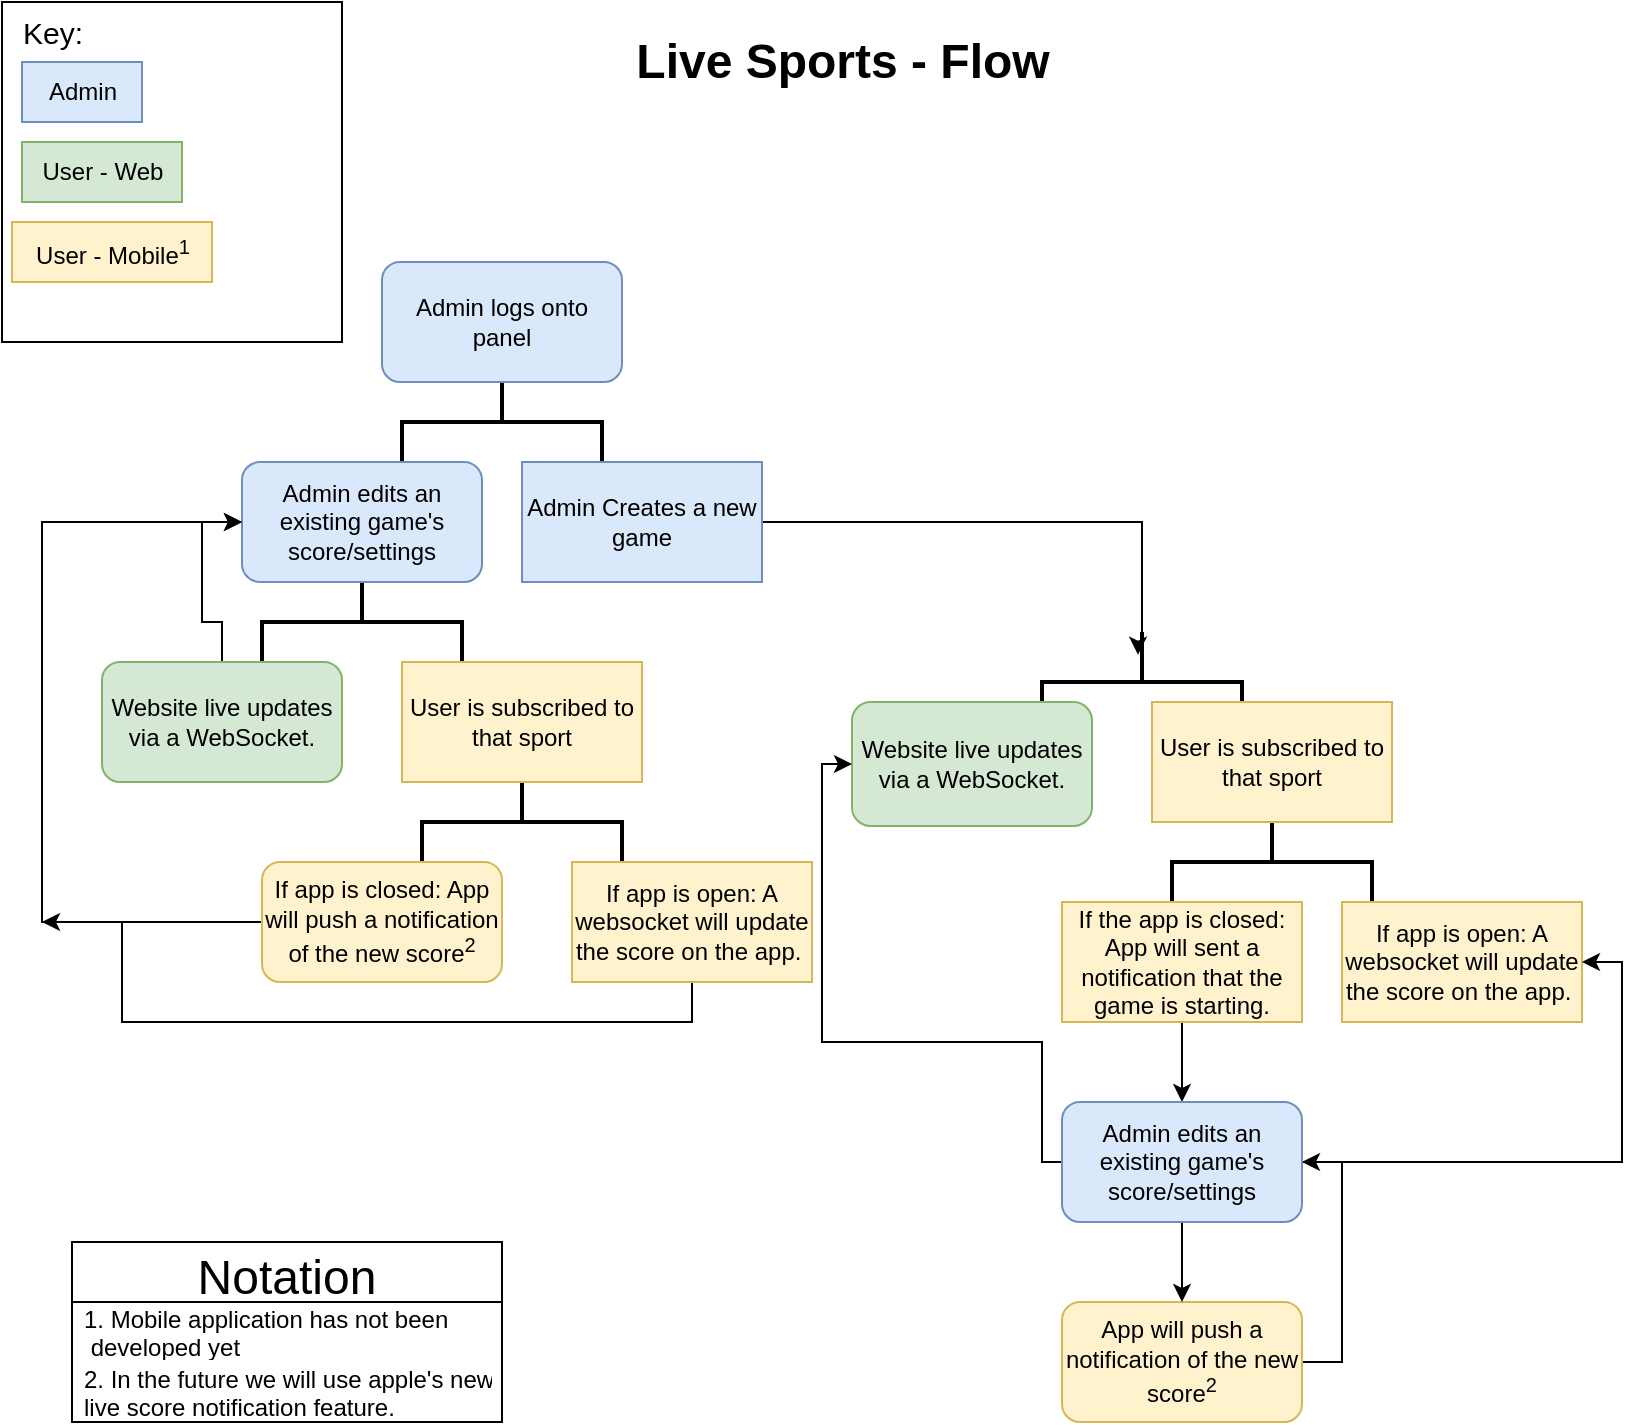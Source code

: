 <mxfile version="20.3.3" type="github">
  <diagram id="ZoijWgZR32y4va5hffM9" name="Page-1">
    <mxGraphModel dx="1006" dy="677" grid="1" gridSize="10" guides="1" tooltips="1" connect="1" arrows="1" fold="1" page="1" pageScale="1" pageWidth="850" pageHeight="1100" math="0" shadow="0">
      <root>
        <mxCell id="0" />
        <mxCell id="1" parent="0" />
        <mxCell id="94rV8oXowhxHJuVNh93p-21" value="" style="strokeWidth=2;html=1;shape=mxgraph.flowchart.annotation_2;align=left;labelPosition=right;pointerEvents=1;rotation=90;" vertex="1" parent="1">
          <mxGeometry x="545" y="290" width="50" height="100" as="geometry" />
        </mxCell>
        <mxCell id="94rV8oXowhxHJuVNh93p-13" value="" style="strokeWidth=2;html=1;shape=mxgraph.flowchart.annotation_2;align=left;labelPosition=right;pointerEvents=1;rotation=90;" vertex="1" parent="1">
          <mxGeometry x="235" y="360" width="50" height="100" as="geometry" />
        </mxCell>
        <mxCell id="94rV8oXowhxHJuVNh93p-3" value="" style="strokeWidth=2;html=1;shape=mxgraph.flowchart.annotation_2;align=left;labelPosition=right;pointerEvents=1;rotation=90;" vertex="1" parent="1">
          <mxGeometry x="155" y="260" width="50" height="100" as="geometry" />
        </mxCell>
        <mxCell id="UEzdxqP7-3Au7_6uFxmp-8" value="" style="strokeWidth=2;html=1;shape=mxgraph.flowchart.annotation_2;align=left;labelPosition=right;pointerEvents=1;rotation=90;" parent="1" vertex="1">
          <mxGeometry x="225" y="160" width="50" height="100" as="geometry" />
        </mxCell>
        <mxCell id="UEzdxqP7-3Au7_6uFxmp-2" value="Live Sports - Flow" style="text;strokeColor=none;fillColor=none;html=1;fontSize=24;fontStyle=1;verticalAlign=middle;align=center;" parent="1" vertex="1">
          <mxGeometry x="370" y="10" width="100" height="40" as="geometry" />
        </mxCell>
        <mxCell id="UEzdxqP7-3Au7_6uFxmp-7" value="Admin logs onto panel" style="rounded=1;whiteSpace=wrap;html=1;fillColor=#dae8fc;strokeColor=#6c8ebf;" parent="1" vertex="1">
          <mxGeometry x="190" y="130" width="120" height="60" as="geometry" />
        </mxCell>
        <mxCell id="UEzdxqP7-3Au7_6uFxmp-9" value="Admin edits an existing game&#39;s score/settings" style="rounded=1;whiteSpace=wrap;html=1;fillColor=#dae8fc;strokeColor=#6c8ebf;" parent="1" vertex="1">
          <mxGeometry x="120" y="230" width="120" height="60" as="geometry" />
        </mxCell>
        <mxCell id="94rV8oXowhxHJuVNh93p-8" style="edgeStyle=orthogonalEdgeStyle;rounded=0;orthogonalLoop=1;jettySize=auto;html=1;entryX=0.227;entryY=0.52;entryDx=0;entryDy=0;entryPerimeter=0;" edge="1" parent="1" source="UEzdxqP7-3Au7_6uFxmp-10" target="94rV8oXowhxHJuVNh93p-21">
          <mxGeometry relative="1" as="geometry">
            <mxPoint x="560" y="320" as="targetPoint" />
            <Array as="points">
              <mxPoint x="570" y="260" />
              <mxPoint x="570" y="320" />
              <mxPoint x="568" y="320" />
            </Array>
          </mxGeometry>
        </mxCell>
        <mxCell id="UEzdxqP7-3Au7_6uFxmp-10" value="Admin Creates a new game" style="whiteSpace=wrap;html=1;fillColor=#dae8fc;strokeColor=#6c8ebf;" parent="1" vertex="1">
          <mxGeometry x="260" y="230" width="120" height="60" as="geometry" />
        </mxCell>
        <mxCell id="UEzdxqP7-3Au7_6uFxmp-17" value="" style="whiteSpace=wrap;html=1;aspect=fixed;fontSize=15;" parent="1" vertex="1">
          <mxGeometry width="170" height="170" as="geometry" />
        </mxCell>
        <mxCell id="UEzdxqP7-3Au7_6uFxmp-5" value="Admin" style="text;html=1;align=center;verticalAlign=middle;resizable=0;points=[];autosize=1;strokeColor=#6c8ebf;fillColor=#dae8fc;" parent="1" vertex="1">
          <mxGeometry x="10" y="30" width="60" height="30" as="geometry" />
        </mxCell>
        <mxCell id="UEzdxqP7-3Au7_6uFxmp-18" value="Key:" style="text;html=1;align=center;verticalAlign=middle;resizable=0;points=[];autosize=1;strokeColor=none;fillColor=none;fontSize=15;" parent="1" vertex="1">
          <mxGeometry width="50" height="30" as="geometry" />
        </mxCell>
        <mxCell id="94rV8oXowhxHJuVNh93p-40" style="edgeStyle=orthogonalEdgeStyle;rounded=0;orthogonalLoop=1;jettySize=auto;html=1;entryX=0;entryY=0.5;entryDx=0;entryDy=0;" edge="1" parent="1" source="94rV8oXowhxHJuVNh93p-1" target="UEzdxqP7-3Au7_6uFxmp-9">
          <mxGeometry relative="1" as="geometry" />
        </mxCell>
        <mxCell id="94rV8oXowhxHJuVNh93p-1" value="Website live updates via a WebSocket." style="whiteSpace=wrap;html=1;fillColor=#d5e8d4;strokeColor=#82b366;rounded=1;" vertex="1" parent="1">
          <mxGeometry x="50" y="330" width="120" height="60" as="geometry" />
        </mxCell>
        <mxCell id="94rV8oXowhxHJuVNh93p-5" value="User - Web" style="text;html=1;align=center;verticalAlign=middle;resizable=0;points=[];autosize=1;strokeColor=#82b366;fillColor=#d5e8d4;" vertex="1" parent="1">
          <mxGeometry x="10" y="70" width="80" height="30" as="geometry" />
        </mxCell>
        <mxCell id="94rV8oXowhxHJuVNh93p-11" value="User - Mobile&lt;sup&gt;1&lt;/sup&gt;" style="text;html=1;align=center;verticalAlign=middle;resizable=0;points=[];autosize=1;strokeColor=#d6b656;fillColor=#fff2cc;" vertex="1" parent="1">
          <mxGeometry x="5" y="110" width="100" height="30" as="geometry" />
        </mxCell>
        <mxCell id="94rV8oXowhxHJuVNh93p-12" value="User is subscribed to that sport" style="rounded=0;whiteSpace=wrap;html=1;fillColor=#fff2cc;strokeColor=#d6b656;" vertex="1" parent="1">
          <mxGeometry x="200" y="330" width="120" height="60" as="geometry" />
        </mxCell>
        <mxCell id="94rV8oXowhxHJuVNh93p-38" style="edgeStyle=orthogonalEdgeStyle;rounded=0;orthogonalLoop=1;jettySize=auto;html=1;entryX=0;entryY=0.5;entryDx=0;entryDy=0;" edge="1" parent="1" source="94rV8oXowhxHJuVNh93p-14" target="UEzdxqP7-3Au7_6uFxmp-9">
          <mxGeometry relative="1" as="geometry">
            <Array as="points">
              <mxPoint x="20" y="460" />
              <mxPoint x="20" y="260" />
            </Array>
          </mxGeometry>
        </mxCell>
        <mxCell id="94rV8oXowhxHJuVNh93p-14" value="If app is closed: App will push a notification of the new score&lt;sup&gt;2&lt;/sup&gt;" style="rounded=1;whiteSpace=wrap;html=1;fillColor=#fff2cc;strokeColor=#d6b656;" vertex="1" parent="1">
          <mxGeometry x="130" y="430" width="120" height="60" as="geometry" />
        </mxCell>
        <mxCell id="94rV8oXowhxHJuVNh93p-41" style="edgeStyle=orthogonalEdgeStyle;rounded=0;orthogonalLoop=1;jettySize=auto;html=1;" edge="1" parent="1" source="94rV8oXowhxHJuVNh93p-15">
          <mxGeometry relative="1" as="geometry">
            <mxPoint x="20" y="460" as="targetPoint" />
            <Array as="points">
              <mxPoint x="345" y="510" />
              <mxPoint x="60" y="510" />
            </Array>
          </mxGeometry>
        </mxCell>
        <mxCell id="94rV8oXowhxHJuVNh93p-15" value="If app is open: A websocket will update the score on the app.&amp;nbsp;" style="rounded=0;whiteSpace=wrap;html=1;fillColor=#fff2cc;strokeColor=#d6b656;" vertex="1" parent="1">
          <mxGeometry x="285" y="430" width="120" height="60" as="geometry" />
        </mxCell>
        <mxCell id="94rV8oXowhxHJuVNh93p-16" value="" style="strokeWidth=2;html=1;shape=mxgraph.flowchart.annotation_2;align=left;labelPosition=right;pointerEvents=1;rotation=90;" vertex="1" parent="1">
          <mxGeometry x="610" y="380" width="50" height="100" as="geometry" />
        </mxCell>
        <mxCell id="94rV8oXowhxHJuVNh93p-17" value="Website live updates via a WebSocket." style="whiteSpace=wrap;html=1;fillColor=#d5e8d4;strokeColor=#82b366;rounded=1;" vertex="1" parent="1">
          <mxGeometry x="425" y="350" width="120" height="62" as="geometry" />
        </mxCell>
        <mxCell id="94rV8oXowhxHJuVNh93p-18" value="User is subscribed to that sport" style="rounded=0;whiteSpace=wrap;html=1;fillColor=#fff2cc;strokeColor=#d6b656;" vertex="1" parent="1">
          <mxGeometry x="575" y="350" width="120" height="60" as="geometry" />
        </mxCell>
        <mxCell id="94rV8oXowhxHJuVNh93p-33" style="edgeStyle=orthogonalEdgeStyle;rounded=0;orthogonalLoop=1;jettySize=auto;html=1;entryX=1;entryY=0.5;entryDx=0;entryDy=0;" edge="1" parent="1" source="94rV8oXowhxHJuVNh93p-19" target="94rV8oXowhxHJuVNh93p-30">
          <mxGeometry relative="1" as="geometry">
            <Array as="points">
              <mxPoint x="670" y="680" />
              <mxPoint x="670" y="580" />
            </Array>
          </mxGeometry>
        </mxCell>
        <mxCell id="94rV8oXowhxHJuVNh93p-19" value="App will push a notification of the new score&lt;sup&gt;2&lt;/sup&gt;" style="rounded=1;whiteSpace=wrap;html=1;fillColor=#fff2cc;strokeColor=#d6b656;" vertex="1" parent="1">
          <mxGeometry x="530" y="650" width="120" height="60" as="geometry" />
        </mxCell>
        <mxCell id="94rV8oXowhxHJuVNh93p-20" value="If app is open: A websocket will update the score on the app.&amp;nbsp;" style="rounded=0;whiteSpace=wrap;html=1;fillColor=#fff2cc;strokeColor=#d6b656;" vertex="1" parent="1">
          <mxGeometry x="670" y="450" width="120" height="60" as="geometry" />
        </mxCell>
        <mxCell id="94rV8oXowhxHJuVNh93p-31" style="edgeStyle=orthogonalEdgeStyle;rounded=0;orthogonalLoop=1;jettySize=auto;html=1;" edge="1" parent="1" source="94rV8oXowhxHJuVNh93p-29" target="94rV8oXowhxHJuVNh93p-30">
          <mxGeometry relative="1" as="geometry" />
        </mxCell>
        <mxCell id="94rV8oXowhxHJuVNh93p-29" value="If the app is closed:&lt;br&gt;App will sent a notification that the game is starting." style="rounded=0;whiteSpace=wrap;html=1;fillColor=#fff2cc;strokeColor=#d6b656;" vertex="1" parent="1">
          <mxGeometry x="530" y="450" width="120" height="60" as="geometry" />
        </mxCell>
        <mxCell id="94rV8oXowhxHJuVNh93p-32" style="edgeStyle=orthogonalEdgeStyle;rounded=0;orthogonalLoop=1;jettySize=auto;html=1;" edge="1" parent="1" source="94rV8oXowhxHJuVNh93p-30" target="94rV8oXowhxHJuVNh93p-19">
          <mxGeometry relative="1" as="geometry" />
        </mxCell>
        <mxCell id="94rV8oXowhxHJuVNh93p-34" style="edgeStyle=orthogonalEdgeStyle;rounded=0;orthogonalLoop=1;jettySize=auto;html=1;entryX=0;entryY=0.5;entryDx=0;entryDy=0;" edge="1" parent="1" source="94rV8oXowhxHJuVNh93p-30" target="94rV8oXowhxHJuVNh93p-17">
          <mxGeometry relative="1" as="geometry">
            <Array as="points">
              <mxPoint x="520" y="580" />
              <mxPoint x="520" y="520" />
              <mxPoint x="410" y="520" />
              <mxPoint x="410" y="381" />
            </Array>
          </mxGeometry>
        </mxCell>
        <mxCell id="94rV8oXowhxHJuVNh93p-35" style="edgeStyle=orthogonalEdgeStyle;rounded=0;orthogonalLoop=1;jettySize=auto;html=1;entryX=1;entryY=0.5;entryDx=0;entryDy=0;" edge="1" parent="1" source="94rV8oXowhxHJuVNh93p-30" target="94rV8oXowhxHJuVNh93p-20">
          <mxGeometry relative="1" as="geometry" />
        </mxCell>
        <mxCell id="94rV8oXowhxHJuVNh93p-30" value="Admin edits an existing game&#39;s score/settings" style="rounded=1;whiteSpace=wrap;html=1;fillColor=#dae8fc;strokeColor=#6c8ebf;" vertex="1" parent="1">
          <mxGeometry x="530" y="550" width="120" height="60" as="geometry" />
        </mxCell>
        <mxCell id="94rV8oXowhxHJuVNh93p-50" value="Notation" style="swimlane;fontStyle=0;childLayout=stackLayout;horizontal=1;startSize=30;horizontalStack=0;resizeParent=1;resizeParentMax=0;resizeLast=0;collapsible=1;marginBottom=0;fontSize=24;" vertex="1" parent="1">
          <mxGeometry x="35" y="620" width="215" height="90" as="geometry" />
        </mxCell>
        <mxCell id="94rV8oXowhxHJuVNh93p-51" value="1. Mobile application has not been&#xa; developed yet" style="text;strokeColor=none;fillColor=none;align=left;verticalAlign=middle;spacingLeft=4;spacingRight=4;overflow=hidden;points=[[0,0.5],[1,0.5]];portConstraint=eastwest;rotatable=0;fontSize=12;" vertex="1" parent="94rV8oXowhxHJuVNh93p-50">
          <mxGeometry y="30" width="215" height="30" as="geometry" />
        </mxCell>
        <mxCell id="94rV8oXowhxHJuVNh93p-52" value="2. In the future we will use apple&#39;s new&#xa;live score notification feature." style="text;strokeColor=none;fillColor=none;align=left;verticalAlign=middle;spacingLeft=4;spacingRight=4;overflow=hidden;points=[[0,0.5],[1,0.5]];portConstraint=eastwest;rotatable=0;fontSize=12;" vertex="1" parent="94rV8oXowhxHJuVNh93p-50">
          <mxGeometry y="60" width="215" height="30" as="geometry" />
        </mxCell>
      </root>
    </mxGraphModel>
  </diagram>
</mxfile>

